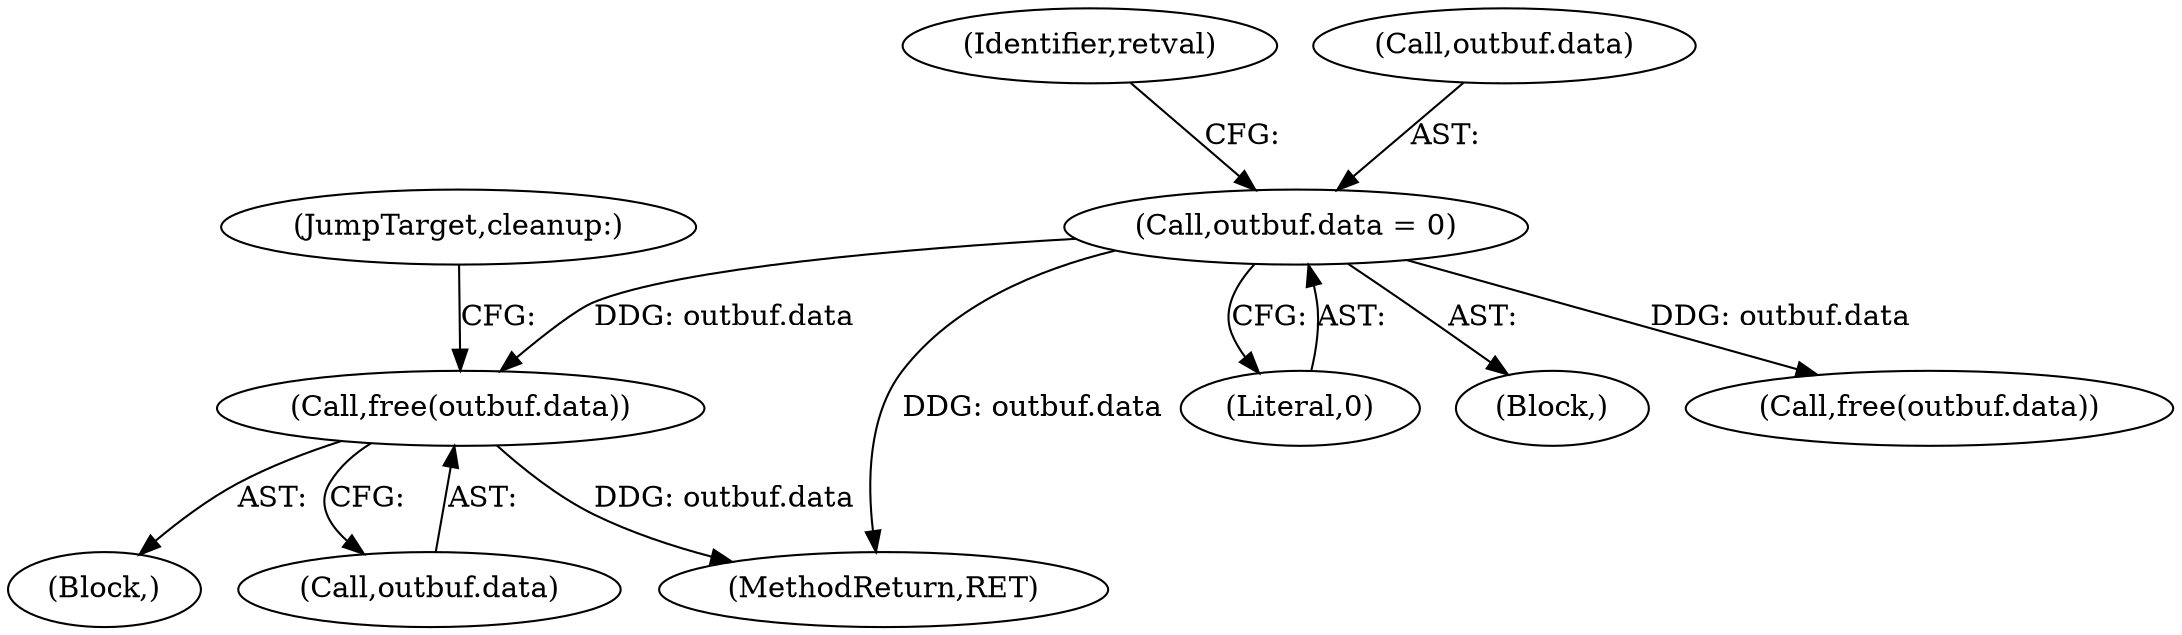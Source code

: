 digraph "0_krb5_102bb6ebf20f9174130c85c3b052ae104e5073ec_0@API" {
"1000568" [label="(Call,free(outbuf.data))"];
"1000516" [label="(Call,outbuf.data = 0)"];
"1000548" [label="(Block,)"];
"1000572" [label="(JumpTarget,cleanup:)"];
"1000516" [label="(Call,outbuf.data = 0)"];
"1000569" [label="(Call,outbuf.data)"];
"1000522" [label="(Identifier,retval)"];
"1000520" [label="(Literal,0)"];
"1000510" [label="(Block,)"];
"1000533" [label="(Call,free(outbuf.data))"];
"1000517" [label="(Call,outbuf.data)"];
"1000568" [label="(Call,free(outbuf.data))"];
"1000601" [label="(MethodReturn,RET)"];
"1000568" -> "1000548"  [label="AST: "];
"1000568" -> "1000569"  [label="CFG: "];
"1000569" -> "1000568"  [label="AST: "];
"1000572" -> "1000568"  [label="CFG: "];
"1000568" -> "1000601"  [label="DDG: outbuf.data"];
"1000516" -> "1000568"  [label="DDG: outbuf.data"];
"1000516" -> "1000510"  [label="AST: "];
"1000516" -> "1000520"  [label="CFG: "];
"1000517" -> "1000516"  [label="AST: "];
"1000520" -> "1000516"  [label="AST: "];
"1000522" -> "1000516"  [label="CFG: "];
"1000516" -> "1000601"  [label="DDG: outbuf.data"];
"1000516" -> "1000533"  [label="DDG: outbuf.data"];
}
